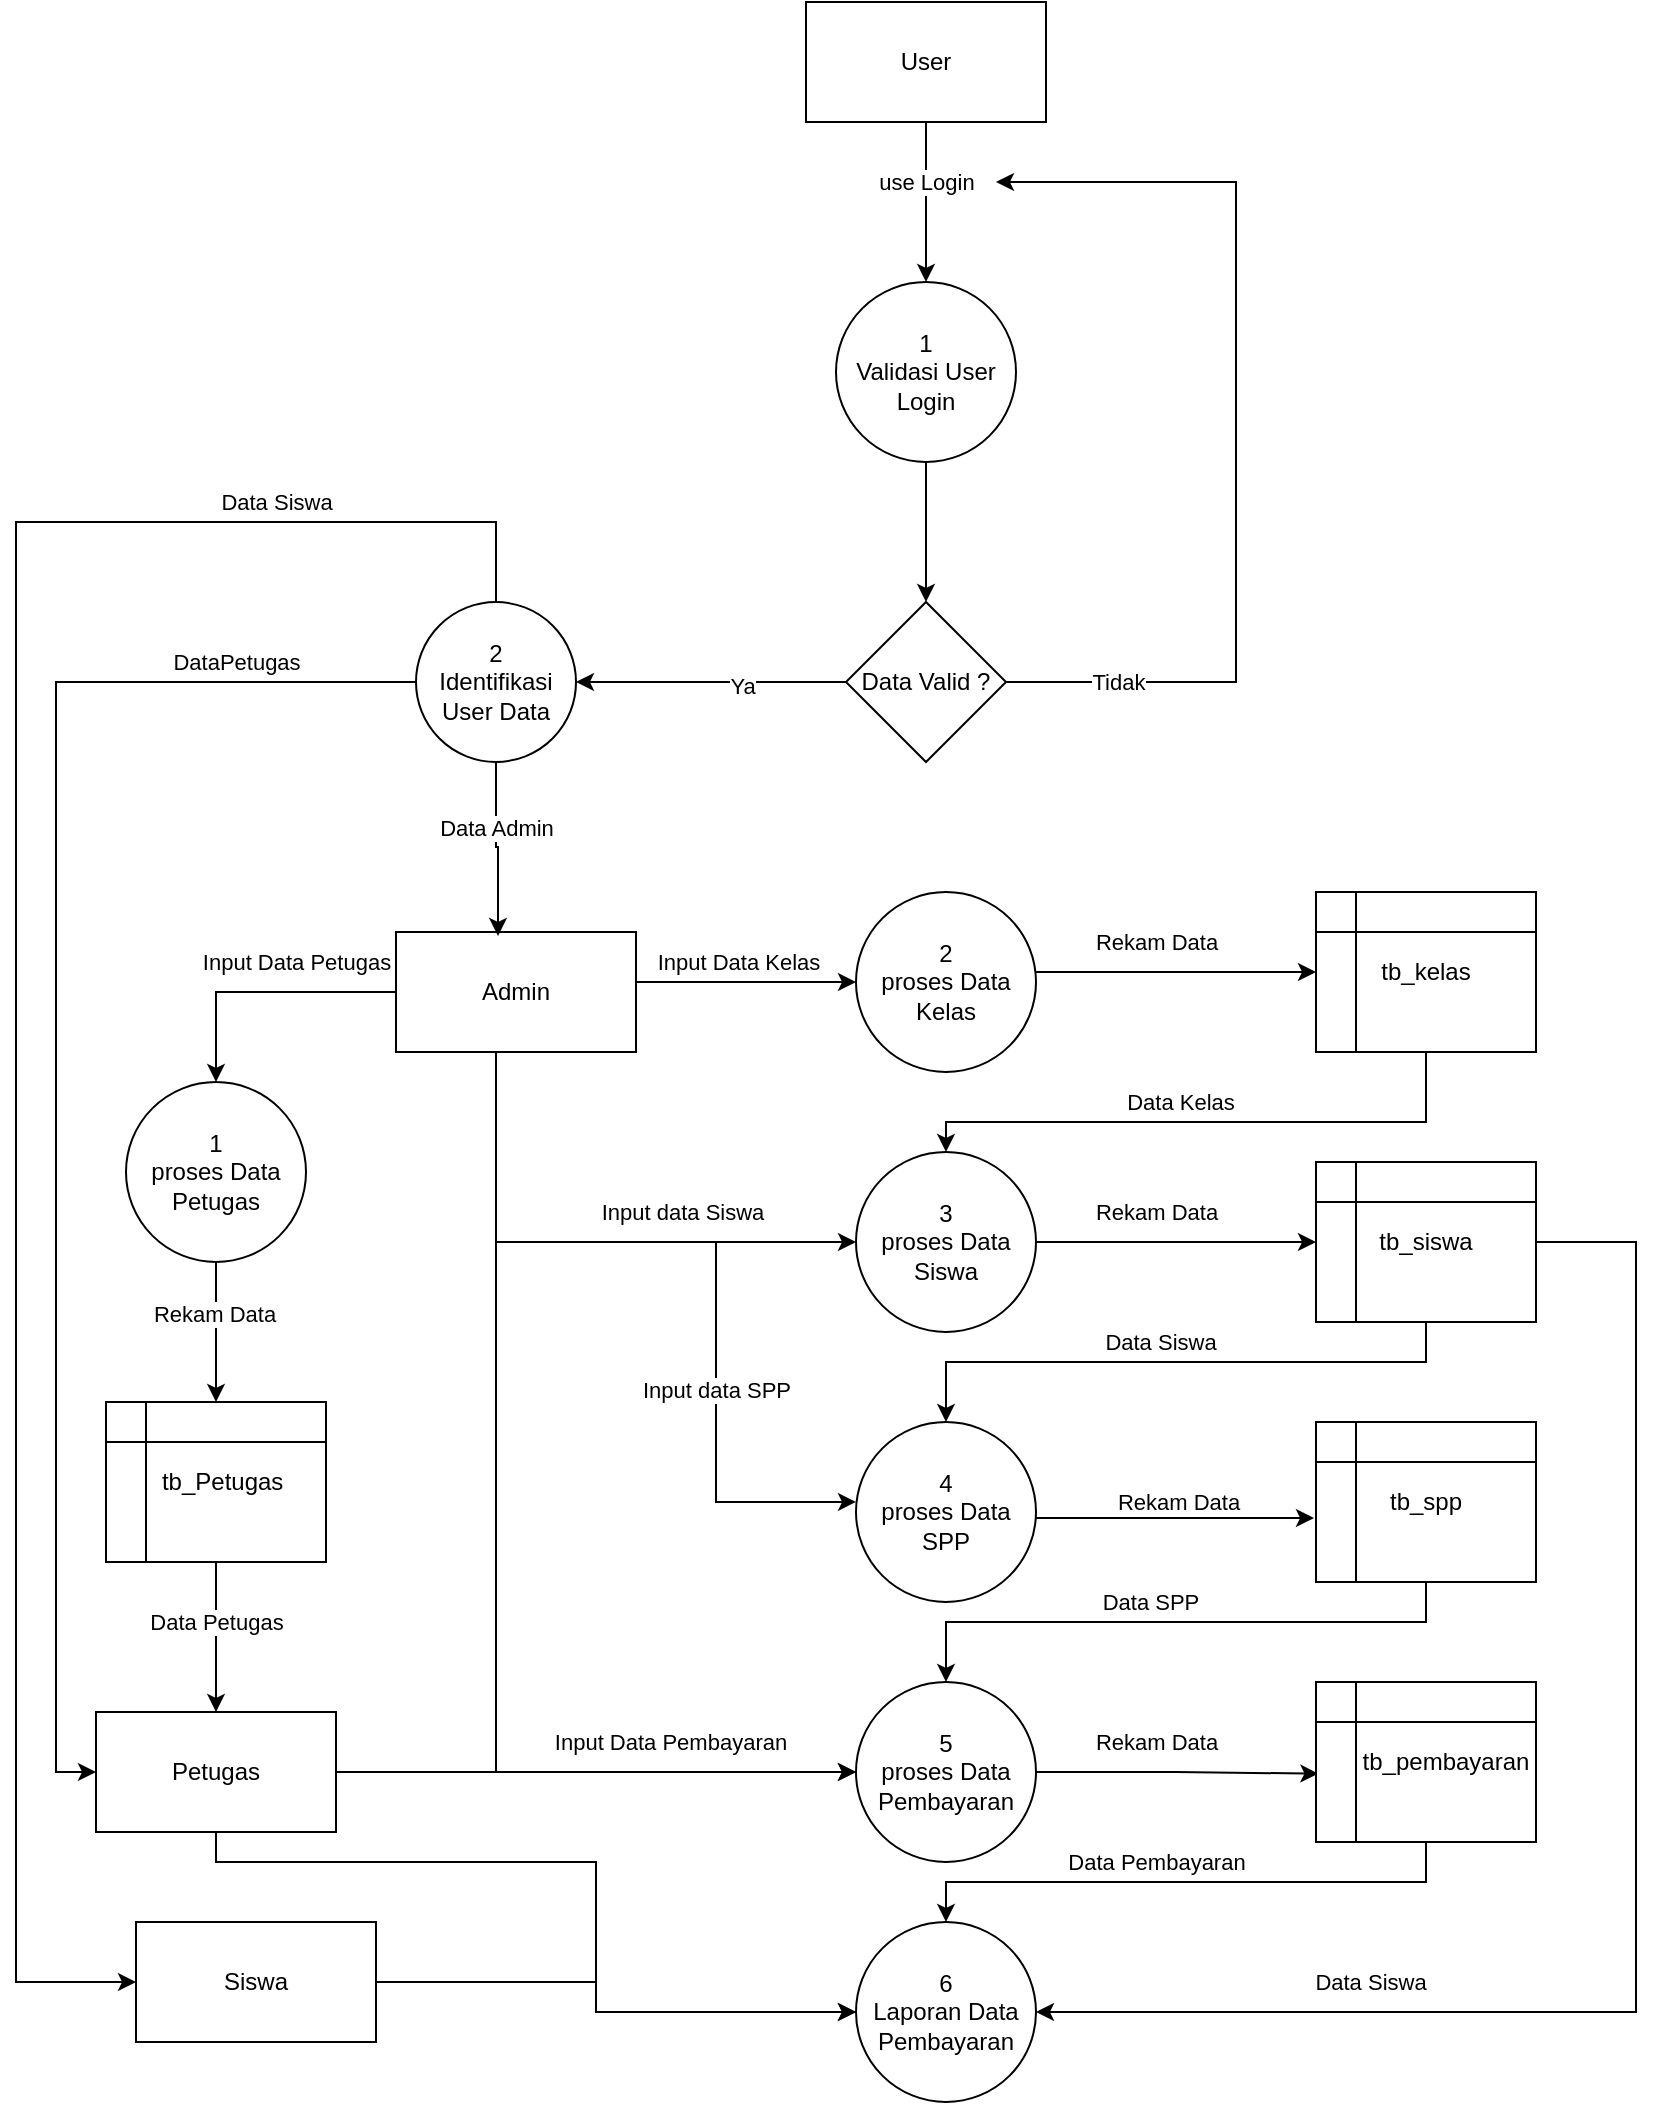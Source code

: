 <mxfile version="21.1.1" type="device">
  <diagram name="Page-1" id="uKpaWvmUeIAZyDd-qZt6">
    <mxGraphModel dx="587" dy="323" grid="1" gridSize="10" guides="1" tooltips="1" connect="1" arrows="1" fold="1" page="1" pageScale="1" pageWidth="850" pageHeight="1100" math="0" shadow="0">
      <root>
        <mxCell id="0" />
        <mxCell id="1" parent="0" />
        <mxCell id="Tfeqr45VUfmXHqIMfcy5-3" style="edgeStyle=orthogonalEdgeStyle;rounded=0;orthogonalLoop=1;jettySize=auto;html=1;entryX=0;entryY=0.5;entryDx=0;entryDy=0;" parent="1" source="Tfeqr45VUfmXHqIMfcy5-1" target="Tfeqr45VUfmXHqIMfcy5-2" edge="1">
          <mxGeometry relative="1" as="geometry">
            <Array as="points">
              <mxPoint x="390" y="530" />
              <mxPoint x="390" y="530" />
            </Array>
          </mxGeometry>
        </mxCell>
        <mxCell id="Tfeqr45VUfmXHqIMfcy5-4" value="Input Data Kelas" style="edgeLabel;html=1;align=center;verticalAlign=middle;resizable=0;points=[];" parent="Tfeqr45VUfmXHqIMfcy5-3" vertex="1" connectable="0">
          <mxGeometry x="-0.244" y="-1" relative="1" as="geometry">
            <mxPoint x="9" y="-11" as="offset" />
          </mxGeometry>
        </mxCell>
        <mxCell id="Tfeqr45VUfmXHqIMfcy5-13" style="edgeStyle=orthogonalEdgeStyle;rounded=0;orthogonalLoop=1;jettySize=auto;html=1;entryX=0;entryY=0.5;entryDx=0;entryDy=0;" parent="1" source="Tfeqr45VUfmXHqIMfcy5-1" target="Tfeqr45VUfmXHqIMfcy5-10" edge="1">
          <mxGeometry relative="1" as="geometry">
            <Array as="points">
              <mxPoint x="250" y="660" />
            </Array>
          </mxGeometry>
        </mxCell>
        <mxCell id="Tfeqr45VUfmXHqIMfcy5-14" value="Input data Siswa" style="edgeLabel;html=1;align=center;verticalAlign=middle;resizable=0;points=[];" parent="Tfeqr45VUfmXHqIMfcy5-13" vertex="1" connectable="0">
          <mxGeometry x="0.28" y="-2" relative="1" as="geometry">
            <mxPoint x="12" y="-17" as="offset" />
          </mxGeometry>
        </mxCell>
        <mxCell id="Tfeqr45VUfmXHqIMfcy5-24" style="edgeStyle=orthogonalEdgeStyle;rounded=0;orthogonalLoop=1;jettySize=auto;html=1;entryX=0;entryY=0.444;entryDx=0;entryDy=0;entryPerimeter=0;" parent="1" source="Tfeqr45VUfmXHqIMfcy5-1" target="Tfeqr45VUfmXHqIMfcy5-18" edge="1">
          <mxGeometry relative="1" as="geometry">
            <mxPoint x="410" y="790" as="targetPoint" />
            <Array as="points">
              <mxPoint x="250" y="660" />
              <mxPoint x="360" y="660" />
              <mxPoint x="360" y="790" />
            </Array>
          </mxGeometry>
        </mxCell>
        <mxCell id="Tfeqr45VUfmXHqIMfcy5-25" value="Input data SPP" style="edgeLabel;html=1;align=center;verticalAlign=middle;resizable=0;points=[];" parent="Tfeqr45VUfmXHqIMfcy5-24" vertex="1" connectable="0">
          <mxGeometry x="0.272" relative="1" as="geometry">
            <mxPoint y="21" as="offset" />
          </mxGeometry>
        </mxCell>
        <mxCell id="Tfeqr45VUfmXHqIMfcy5-26" style="edgeStyle=orthogonalEdgeStyle;rounded=0;orthogonalLoop=1;jettySize=auto;html=1;entryX=0;entryY=0.5;entryDx=0;entryDy=0;" parent="1" source="Tfeqr45VUfmXHqIMfcy5-1" target="Tfeqr45VUfmXHqIMfcy5-28" edge="1">
          <mxGeometry relative="1" as="geometry">
            <mxPoint x="400" y="930" as="targetPoint" />
            <Array as="points">
              <mxPoint x="250" y="925" />
            </Array>
          </mxGeometry>
        </mxCell>
        <mxCell id="Tfeqr45VUfmXHqIMfcy5-29" value="Input Data Pembayaran" style="edgeLabel;html=1;align=center;verticalAlign=middle;resizable=0;points=[];" parent="Tfeqr45VUfmXHqIMfcy5-26" vertex="1" connectable="0">
          <mxGeometry x="0.565" relative="1" as="geometry">
            <mxPoint x="24" y="-15" as="offset" />
          </mxGeometry>
        </mxCell>
        <mxCell id="Tfeqr45VUfmXHqIMfcy5-47" style="edgeStyle=orthogonalEdgeStyle;rounded=0;orthogonalLoop=1;jettySize=auto;html=1;entryX=0.5;entryY=0;entryDx=0;entryDy=0;" parent="1" source="Tfeqr45VUfmXHqIMfcy5-1" target="Tfeqr45VUfmXHqIMfcy5-46" edge="1">
          <mxGeometry relative="1" as="geometry" />
        </mxCell>
        <mxCell id="Tfeqr45VUfmXHqIMfcy5-48" value="Input Data Petugas" style="edgeLabel;html=1;align=center;verticalAlign=middle;resizable=0;points=[];" parent="Tfeqr45VUfmXHqIMfcy5-47" vertex="1" connectable="0">
          <mxGeometry x="-0.097" y="4" relative="1" as="geometry">
            <mxPoint x="11" y="-19" as="offset" />
          </mxGeometry>
        </mxCell>
        <mxCell id="Tfeqr45VUfmXHqIMfcy5-1" value="Admin" style="rounded=0;whiteSpace=wrap;html=1;" parent="1" vertex="1">
          <mxGeometry x="200" y="505" width="120" height="60" as="geometry" />
        </mxCell>
        <mxCell id="Tfeqr45VUfmXHqIMfcy5-7" style="edgeStyle=orthogonalEdgeStyle;rounded=0;orthogonalLoop=1;jettySize=auto;html=1;entryX=0;entryY=0.5;entryDx=0;entryDy=0;" parent="1" source="Tfeqr45VUfmXHqIMfcy5-2" target="Tfeqr45VUfmXHqIMfcy5-6" edge="1">
          <mxGeometry relative="1" as="geometry">
            <Array as="points">
              <mxPoint x="560" y="525" />
              <mxPoint x="560" y="525" />
            </Array>
          </mxGeometry>
        </mxCell>
        <mxCell id="Tfeqr45VUfmXHqIMfcy5-8" value="Rekam Data" style="edgeLabel;html=1;align=center;verticalAlign=middle;resizable=0;points=[];" parent="Tfeqr45VUfmXHqIMfcy5-7" vertex="1" connectable="0">
          <mxGeometry x="-0.171" y="-1" relative="1" as="geometry">
            <mxPoint x="2" y="-16" as="offset" />
          </mxGeometry>
        </mxCell>
        <mxCell id="Tfeqr45VUfmXHqIMfcy5-2" value="2&lt;br&gt;proses Data Kelas" style="ellipse;whiteSpace=wrap;html=1;aspect=fixed;" parent="1" vertex="1">
          <mxGeometry x="430" y="485" width="90" height="90" as="geometry" />
        </mxCell>
        <mxCell id="Tfeqr45VUfmXHqIMfcy5-11" style="edgeStyle=orthogonalEdgeStyle;rounded=0;orthogonalLoop=1;jettySize=auto;html=1;entryX=0.5;entryY=0;entryDx=0;entryDy=0;" parent="1" source="Tfeqr45VUfmXHqIMfcy5-6" target="Tfeqr45VUfmXHqIMfcy5-10" edge="1">
          <mxGeometry relative="1" as="geometry">
            <mxPoint x="550" y="610" as="targetPoint" />
            <Array as="points">
              <mxPoint x="715" y="600" />
              <mxPoint x="475" y="600" />
            </Array>
          </mxGeometry>
        </mxCell>
        <mxCell id="Tfeqr45VUfmXHqIMfcy5-12" value="Data Kelas" style="edgeLabel;html=1;align=center;verticalAlign=middle;resizable=0;points=[];" parent="Tfeqr45VUfmXHqIMfcy5-11" vertex="1" connectable="0">
          <mxGeometry x="0.092" y="1" relative="1" as="geometry">
            <mxPoint y="-11" as="offset" />
          </mxGeometry>
        </mxCell>
        <mxCell id="Tfeqr45VUfmXHqIMfcy5-6" value="tb_kelas" style="shape=internalStorage;whiteSpace=wrap;html=1;backgroundOutline=1;" parent="1" vertex="1">
          <mxGeometry x="660" y="485" width="110" height="80" as="geometry" />
        </mxCell>
        <mxCell id="Tfeqr45VUfmXHqIMfcy5-16" style="edgeStyle=orthogonalEdgeStyle;rounded=0;orthogonalLoop=1;jettySize=auto;html=1;entryX=0;entryY=0.5;entryDx=0;entryDy=0;" parent="1" source="Tfeqr45VUfmXHqIMfcy5-10" target="Tfeqr45VUfmXHqIMfcy5-15" edge="1">
          <mxGeometry relative="1" as="geometry">
            <Array as="points">
              <mxPoint x="660" y="660" />
            </Array>
          </mxGeometry>
        </mxCell>
        <mxCell id="Tfeqr45VUfmXHqIMfcy5-17" value="Rekam Data" style="edgeLabel;html=1;align=center;verticalAlign=middle;resizable=0;points=[];" parent="Tfeqr45VUfmXHqIMfcy5-16" vertex="1" connectable="0">
          <mxGeometry x="-0.243" y="-2" relative="1" as="geometry">
            <mxPoint x="7" y="-17" as="offset" />
          </mxGeometry>
        </mxCell>
        <mxCell id="Tfeqr45VUfmXHqIMfcy5-10" value="3&lt;br&gt;proses Data Siswa" style="ellipse;whiteSpace=wrap;html=1;aspect=fixed;" parent="1" vertex="1">
          <mxGeometry x="430" y="615" width="90" height="90" as="geometry" />
        </mxCell>
        <mxCell id="Tfeqr45VUfmXHqIMfcy5-19" style="edgeStyle=orthogonalEdgeStyle;rounded=0;orthogonalLoop=1;jettySize=auto;html=1;entryX=0.5;entryY=0;entryDx=0;entryDy=0;" parent="1" source="Tfeqr45VUfmXHqIMfcy5-15" target="Tfeqr45VUfmXHqIMfcy5-18" edge="1">
          <mxGeometry relative="1" as="geometry">
            <Array as="points">
              <mxPoint x="715" y="720" />
              <mxPoint x="475" y="720" />
            </Array>
          </mxGeometry>
        </mxCell>
        <mxCell id="Tfeqr45VUfmXHqIMfcy5-22" value="Data Siswa" style="edgeLabel;html=1;align=center;verticalAlign=middle;resizable=0;points=[];" parent="Tfeqr45VUfmXHqIMfcy5-19" vertex="1" connectable="0">
          <mxGeometry x="0.172" relative="1" as="geometry">
            <mxPoint x="17" y="-10" as="offset" />
          </mxGeometry>
        </mxCell>
        <mxCell id="Tfeqr45VUfmXHqIMfcy5-44" style="edgeStyle=orthogonalEdgeStyle;rounded=0;orthogonalLoop=1;jettySize=auto;html=1;entryX=1;entryY=0.5;entryDx=0;entryDy=0;" parent="1" source="Tfeqr45VUfmXHqIMfcy5-15" target="Tfeqr45VUfmXHqIMfcy5-41" edge="1">
          <mxGeometry relative="1" as="geometry">
            <Array as="points">
              <mxPoint x="820" y="660" />
              <mxPoint x="820" y="1045" />
            </Array>
          </mxGeometry>
        </mxCell>
        <mxCell id="Tfeqr45VUfmXHqIMfcy5-45" value="Data Siswa" style="edgeLabel;html=1;align=center;verticalAlign=middle;resizable=0;points=[];" parent="Tfeqr45VUfmXHqIMfcy5-44" vertex="1" connectable="0">
          <mxGeometry x="0.546" y="1" relative="1" as="geometry">
            <mxPoint y="-16" as="offset" />
          </mxGeometry>
        </mxCell>
        <mxCell id="Tfeqr45VUfmXHqIMfcy5-15" value="tb_siswa" style="shape=internalStorage;whiteSpace=wrap;html=1;backgroundOutline=1;" parent="1" vertex="1">
          <mxGeometry x="660" y="620" width="110" height="80" as="geometry" />
        </mxCell>
        <mxCell id="Tfeqr45VUfmXHqIMfcy5-31" style="edgeStyle=orthogonalEdgeStyle;rounded=0;orthogonalLoop=1;jettySize=auto;html=1;entryX=-0.009;entryY=0.6;entryDx=0;entryDy=0;entryPerimeter=0;" parent="1" source="Tfeqr45VUfmXHqIMfcy5-18" target="Tfeqr45VUfmXHqIMfcy5-30" edge="1">
          <mxGeometry relative="1" as="geometry">
            <Array as="points">
              <mxPoint x="560" y="798" />
              <mxPoint x="560" y="798" />
            </Array>
          </mxGeometry>
        </mxCell>
        <mxCell id="Tfeqr45VUfmXHqIMfcy5-32" value="Rekam Data" style="edgeLabel;html=1;align=center;verticalAlign=middle;resizable=0;points=[];" parent="Tfeqr45VUfmXHqIMfcy5-31" vertex="1" connectable="0">
          <mxGeometry x="-0.162" y="1" relative="1" as="geometry">
            <mxPoint x="12" y="-7" as="offset" />
          </mxGeometry>
        </mxCell>
        <mxCell id="Tfeqr45VUfmXHqIMfcy5-18" value="4&lt;br&gt;proses Data SPP" style="ellipse;whiteSpace=wrap;html=1;aspect=fixed;" parent="1" vertex="1">
          <mxGeometry x="430" y="750" width="90" height="90" as="geometry" />
        </mxCell>
        <mxCell id="Tfeqr45VUfmXHqIMfcy5-34" style="edgeStyle=orthogonalEdgeStyle;rounded=0;orthogonalLoop=1;jettySize=auto;html=1;entryX=0.011;entryY=0.573;entryDx=0;entryDy=0;entryPerimeter=0;" parent="1" source="Tfeqr45VUfmXHqIMfcy5-28" target="Tfeqr45VUfmXHqIMfcy5-33" edge="1">
          <mxGeometry relative="1" as="geometry" />
        </mxCell>
        <mxCell id="Tfeqr45VUfmXHqIMfcy5-35" value="Rekam Data" style="edgeLabel;html=1;align=center;verticalAlign=middle;resizable=0;points=[];" parent="Tfeqr45VUfmXHqIMfcy5-34" vertex="1" connectable="0">
          <mxGeometry x="-0.338" y="1" relative="1" as="geometry">
            <mxPoint x="13" y="-14" as="offset" />
          </mxGeometry>
        </mxCell>
        <mxCell id="Tfeqr45VUfmXHqIMfcy5-28" value="5&lt;br&gt;proses Data Pembayaran" style="ellipse;whiteSpace=wrap;html=1;aspect=fixed;" parent="1" vertex="1">
          <mxGeometry x="430" y="880" width="90" height="90" as="geometry" />
        </mxCell>
        <mxCell id="Tfeqr45VUfmXHqIMfcy5-36" style="edgeStyle=orthogonalEdgeStyle;rounded=0;orthogonalLoop=1;jettySize=auto;html=1;" parent="1" source="Tfeqr45VUfmXHqIMfcy5-30" target="Tfeqr45VUfmXHqIMfcy5-28" edge="1">
          <mxGeometry relative="1" as="geometry">
            <Array as="points">
              <mxPoint x="715" y="850" />
              <mxPoint x="475" y="850" />
            </Array>
          </mxGeometry>
        </mxCell>
        <mxCell id="Tfeqr45VUfmXHqIMfcy5-37" value="Data SPP" style="edgeLabel;html=1;align=center;verticalAlign=middle;resizable=0;points=[];" parent="Tfeqr45VUfmXHqIMfcy5-36" vertex="1" connectable="0">
          <mxGeometry x="0.094" relative="1" as="geometry">
            <mxPoint y="-10" as="offset" />
          </mxGeometry>
        </mxCell>
        <mxCell id="Tfeqr45VUfmXHqIMfcy5-30" value="tb_spp" style="shape=internalStorage;whiteSpace=wrap;html=1;backgroundOutline=1;" parent="1" vertex="1">
          <mxGeometry x="660" y="750" width="110" height="80" as="geometry" />
        </mxCell>
        <mxCell id="Tfeqr45VUfmXHqIMfcy5-42" style="edgeStyle=orthogonalEdgeStyle;rounded=0;orthogonalLoop=1;jettySize=auto;html=1;" parent="1" source="Tfeqr45VUfmXHqIMfcy5-33" target="Tfeqr45VUfmXHqIMfcy5-41" edge="1">
          <mxGeometry relative="1" as="geometry">
            <Array as="points">
              <mxPoint x="715" y="980" />
              <mxPoint x="475" y="980" />
            </Array>
          </mxGeometry>
        </mxCell>
        <mxCell id="Tfeqr45VUfmXHqIMfcy5-43" value="Data Pembayaran" style="edgeLabel;html=1;align=center;verticalAlign=middle;resizable=0;points=[];" parent="Tfeqr45VUfmXHqIMfcy5-42" vertex="1" connectable="0">
          <mxGeometry x="0.143" y="1" relative="1" as="geometry">
            <mxPoint x="5" y="-11" as="offset" />
          </mxGeometry>
        </mxCell>
        <mxCell id="Tfeqr45VUfmXHqIMfcy5-33" value="&amp;nbsp; &amp;nbsp; &amp;nbsp; tb_pembayaran" style="shape=internalStorage;whiteSpace=wrap;html=1;backgroundOutline=1;" parent="1" vertex="1">
          <mxGeometry x="660" y="880" width="110" height="80" as="geometry" />
        </mxCell>
        <mxCell id="Tfeqr45VUfmXHqIMfcy5-41" value="6&lt;br&gt;Laporan Data Pembayaran" style="ellipse;whiteSpace=wrap;html=1;aspect=fixed;" parent="1" vertex="1">
          <mxGeometry x="430" y="1000" width="90" height="90" as="geometry" />
        </mxCell>
        <mxCell id="Tfeqr45VUfmXHqIMfcy5-50" style="edgeStyle=orthogonalEdgeStyle;rounded=0;orthogonalLoop=1;jettySize=auto;html=1;entryX=0.5;entryY=0;entryDx=0;entryDy=0;" parent="1" source="Tfeqr45VUfmXHqIMfcy5-46" target="Tfeqr45VUfmXHqIMfcy5-49" edge="1">
          <mxGeometry relative="1" as="geometry">
            <mxPoint x="110" y="710" as="targetPoint" />
          </mxGeometry>
        </mxCell>
        <mxCell id="Tfeqr45VUfmXHqIMfcy5-52" value="Rekam Data" style="edgeLabel;html=1;align=center;verticalAlign=middle;resizable=0;points=[];" parent="Tfeqr45VUfmXHqIMfcy5-50" vertex="1" connectable="0">
          <mxGeometry x="-0.261" y="-1" relative="1" as="geometry">
            <mxPoint as="offset" />
          </mxGeometry>
        </mxCell>
        <mxCell id="Tfeqr45VUfmXHqIMfcy5-46" value="1&lt;br&gt;proses Data Petugas" style="ellipse;whiteSpace=wrap;html=1;aspect=fixed;" parent="1" vertex="1">
          <mxGeometry x="65" y="580" width="90" height="90" as="geometry" />
        </mxCell>
        <mxCell id="Tfeqr45VUfmXHqIMfcy5-54" style="edgeStyle=orthogonalEdgeStyle;rounded=0;orthogonalLoop=1;jettySize=auto;html=1;entryX=0.5;entryY=0;entryDx=0;entryDy=0;" parent="1" source="Tfeqr45VUfmXHqIMfcy5-49" target="Tfeqr45VUfmXHqIMfcy5-53" edge="1">
          <mxGeometry relative="1" as="geometry">
            <mxPoint x="110" y="870" as="targetPoint" />
          </mxGeometry>
        </mxCell>
        <mxCell id="Tfeqr45VUfmXHqIMfcy5-55" value="Data Petugas" style="edgeLabel;html=1;align=center;verticalAlign=middle;resizable=0;points=[];" parent="Tfeqr45VUfmXHqIMfcy5-54" vertex="1" connectable="0">
          <mxGeometry x="-0.215" relative="1" as="geometry">
            <mxPoint as="offset" />
          </mxGeometry>
        </mxCell>
        <mxCell id="Tfeqr45VUfmXHqIMfcy5-49" value="&amp;nbsp; tb_Petugas" style="shape=internalStorage;whiteSpace=wrap;html=1;backgroundOutline=1;" parent="1" vertex="1">
          <mxGeometry x="55" y="740" width="110" height="80" as="geometry" />
        </mxCell>
        <mxCell id="Tfeqr45VUfmXHqIMfcy5-56" style="edgeStyle=orthogonalEdgeStyle;rounded=0;orthogonalLoop=1;jettySize=auto;html=1;entryX=0;entryY=0.5;entryDx=0;entryDy=0;" parent="1" source="Tfeqr45VUfmXHqIMfcy5-53" target="Tfeqr45VUfmXHqIMfcy5-28" edge="1">
          <mxGeometry relative="1" as="geometry" />
        </mxCell>
        <mxCell id="1kEcATOx8iniqUKSAMk0-31" style="edgeStyle=orthogonalEdgeStyle;rounded=0;orthogonalLoop=1;jettySize=auto;html=1;entryX=0;entryY=0.5;entryDx=0;entryDy=0;" edge="1" parent="1" source="Tfeqr45VUfmXHqIMfcy5-53" target="Tfeqr45VUfmXHqIMfcy5-41">
          <mxGeometry relative="1" as="geometry">
            <Array as="points">
              <mxPoint x="110" y="970" />
              <mxPoint x="300" y="970" />
              <mxPoint x="300" y="1045" />
            </Array>
          </mxGeometry>
        </mxCell>
        <mxCell id="Tfeqr45VUfmXHqIMfcy5-53" value="Petugas" style="rounded=0;whiteSpace=wrap;html=1;" parent="1" vertex="1">
          <mxGeometry x="50" y="895" width="120" height="60" as="geometry" />
        </mxCell>
        <mxCell id="1kEcATOx8iniqUKSAMk0-11" style="edgeStyle=orthogonalEdgeStyle;rounded=0;orthogonalLoop=1;jettySize=auto;html=1;entryX=0.5;entryY=0;entryDx=0;entryDy=0;" edge="1" parent="1" source="1kEcATOx8iniqUKSAMk0-4" target="1kEcATOx8iniqUKSAMk0-5">
          <mxGeometry relative="1" as="geometry" />
        </mxCell>
        <mxCell id="1kEcATOx8iniqUKSAMk0-14" value="use Login" style="edgeLabel;html=1;align=center;verticalAlign=middle;resizable=0;points=[];" vertex="1" connectable="0" parent="1kEcATOx8iniqUKSAMk0-11">
          <mxGeometry x="0.274" y="-1" relative="1" as="geometry">
            <mxPoint x="1" y="-21" as="offset" />
          </mxGeometry>
        </mxCell>
        <mxCell id="1kEcATOx8iniqUKSAMk0-4" value="User" style="rounded=0;whiteSpace=wrap;html=1;" vertex="1" parent="1">
          <mxGeometry x="405" y="40" width="120" height="60" as="geometry" />
        </mxCell>
        <mxCell id="1kEcATOx8iniqUKSAMk0-12" style="edgeStyle=orthogonalEdgeStyle;rounded=0;orthogonalLoop=1;jettySize=auto;html=1;entryX=0.5;entryY=0;entryDx=0;entryDy=0;" edge="1" parent="1" source="1kEcATOx8iniqUKSAMk0-5" target="1kEcATOx8iniqUKSAMk0-10">
          <mxGeometry relative="1" as="geometry" />
        </mxCell>
        <mxCell id="1kEcATOx8iniqUKSAMk0-5" value="1&lt;br&gt;Validasi User Login" style="ellipse;whiteSpace=wrap;html=1;aspect=fixed;" vertex="1" parent="1">
          <mxGeometry x="420" y="180" width="90" height="90" as="geometry" />
        </mxCell>
        <mxCell id="1kEcATOx8iniqUKSAMk0-13" style="edgeStyle=orthogonalEdgeStyle;rounded=0;orthogonalLoop=1;jettySize=auto;html=1;" edge="1" parent="1" source="1kEcATOx8iniqUKSAMk0-10">
          <mxGeometry relative="1" as="geometry">
            <mxPoint x="500" y="130" as="targetPoint" />
            <Array as="points">
              <mxPoint x="620" y="380" />
              <mxPoint x="620" y="130" />
            </Array>
          </mxGeometry>
        </mxCell>
        <mxCell id="1kEcATOx8iniqUKSAMk0-15" value="Tidak" style="edgeLabel;html=1;align=center;verticalAlign=middle;resizable=0;points=[];" vertex="1" connectable="0" parent="1kEcATOx8iniqUKSAMk0-13">
          <mxGeometry x="-0.837" y="-3" relative="1" as="geometry">
            <mxPoint x="16" y="-3" as="offset" />
          </mxGeometry>
        </mxCell>
        <mxCell id="1kEcATOx8iniqUKSAMk0-18" style="edgeStyle=orthogonalEdgeStyle;rounded=0;orthogonalLoop=1;jettySize=auto;html=1;entryX=1;entryY=0.5;entryDx=0;entryDy=0;" edge="1" parent="1" source="1kEcATOx8iniqUKSAMk0-10" target="1kEcATOx8iniqUKSAMk0-16">
          <mxGeometry relative="1" as="geometry">
            <mxPoint x="310" y="370" as="targetPoint" />
            <Array as="points">
              <mxPoint x="310" y="380" />
              <mxPoint x="310" y="380" />
            </Array>
          </mxGeometry>
        </mxCell>
        <mxCell id="1kEcATOx8iniqUKSAMk0-19" value="Ya" style="edgeLabel;html=1;align=center;verticalAlign=middle;resizable=0;points=[];" vertex="1" connectable="0" parent="1kEcATOx8iniqUKSAMk0-18">
          <mxGeometry x="-0.232" y="2" relative="1" as="geometry">
            <mxPoint as="offset" />
          </mxGeometry>
        </mxCell>
        <mxCell id="1kEcATOx8iniqUKSAMk0-10" value="Data Valid ?" style="rhombus;whiteSpace=wrap;html=1;" vertex="1" parent="1">
          <mxGeometry x="425" y="340" width="80" height="80" as="geometry" />
        </mxCell>
        <mxCell id="1kEcATOx8iniqUKSAMk0-21" style="edgeStyle=orthogonalEdgeStyle;rounded=0;orthogonalLoop=1;jettySize=auto;html=1;entryX=0.425;entryY=0.033;entryDx=0;entryDy=0;entryPerimeter=0;" edge="1" parent="1" source="1kEcATOx8iniqUKSAMk0-16" target="Tfeqr45VUfmXHqIMfcy5-1">
          <mxGeometry relative="1" as="geometry" />
        </mxCell>
        <mxCell id="1kEcATOx8iniqUKSAMk0-23" value="Data Admin" style="edgeLabel;html=1;align=center;verticalAlign=middle;resizable=0;points=[];" vertex="1" connectable="0" parent="1kEcATOx8iniqUKSAMk0-21">
          <mxGeometry x="-0.251" relative="1" as="geometry">
            <mxPoint as="offset" />
          </mxGeometry>
        </mxCell>
        <mxCell id="1kEcATOx8iniqUKSAMk0-22" style="edgeStyle=orthogonalEdgeStyle;rounded=0;orthogonalLoop=1;jettySize=auto;html=1;entryX=0;entryY=0.5;entryDx=0;entryDy=0;" edge="1" parent="1" source="1kEcATOx8iniqUKSAMk0-16" target="Tfeqr45VUfmXHqIMfcy5-53">
          <mxGeometry relative="1" as="geometry" />
        </mxCell>
        <mxCell id="1kEcATOx8iniqUKSAMk0-28" value="DataPetugas" style="edgeLabel;html=1;align=center;verticalAlign=middle;resizable=0;points=[];" vertex="1" connectable="0" parent="1kEcATOx8iniqUKSAMk0-22">
          <mxGeometry x="-0.785" y="5" relative="1" as="geometry">
            <mxPoint x="-10" y="-15" as="offset" />
          </mxGeometry>
        </mxCell>
        <mxCell id="1kEcATOx8iniqUKSAMk0-25" style="edgeStyle=orthogonalEdgeStyle;rounded=0;orthogonalLoop=1;jettySize=auto;html=1;entryX=0;entryY=0.5;entryDx=0;entryDy=0;" edge="1" parent="1" source="1kEcATOx8iniqUKSAMk0-16" target="1kEcATOx8iniqUKSAMk0-26">
          <mxGeometry relative="1" as="geometry">
            <mxPoint x="20" y="1040" as="targetPoint" />
            <Array as="points">
              <mxPoint x="250" y="300" />
              <mxPoint x="10" y="300" />
              <mxPoint x="10" y="1030" />
            </Array>
          </mxGeometry>
        </mxCell>
        <mxCell id="1kEcATOx8iniqUKSAMk0-27" value="Data Siswa" style="edgeLabel;html=1;align=center;verticalAlign=middle;resizable=0;points=[];" vertex="1" connectable="0" parent="1kEcATOx8iniqUKSAMk0-25">
          <mxGeometry x="-0.738" y="-3" relative="1" as="geometry">
            <mxPoint x="-10" y="-7" as="offset" />
          </mxGeometry>
        </mxCell>
        <mxCell id="1kEcATOx8iniqUKSAMk0-16" value="2&lt;br&gt;Identifikasi User Data" style="ellipse;whiteSpace=wrap;html=1;aspect=fixed;" vertex="1" parent="1">
          <mxGeometry x="210" y="340" width="80" height="80" as="geometry" />
        </mxCell>
        <mxCell id="1kEcATOx8iniqUKSAMk0-32" style="edgeStyle=orthogonalEdgeStyle;rounded=0;orthogonalLoop=1;jettySize=auto;html=1;entryX=0;entryY=0.5;entryDx=0;entryDy=0;" edge="1" parent="1" source="1kEcATOx8iniqUKSAMk0-26" target="Tfeqr45VUfmXHqIMfcy5-41">
          <mxGeometry relative="1" as="geometry">
            <Array as="points">
              <mxPoint x="300" y="1030" />
              <mxPoint x="300" y="1045" />
            </Array>
          </mxGeometry>
        </mxCell>
        <mxCell id="1kEcATOx8iniqUKSAMk0-26" value="Siswa" style="rounded=0;whiteSpace=wrap;html=1;" vertex="1" parent="1">
          <mxGeometry x="70" y="1000" width="120" height="60" as="geometry" />
        </mxCell>
      </root>
    </mxGraphModel>
  </diagram>
</mxfile>
